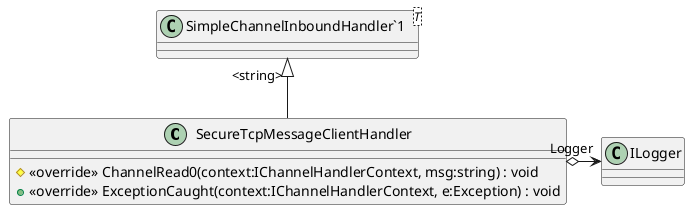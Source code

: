 @startuml
class SecureTcpMessageClientHandler {
    # <<override>> ChannelRead0(context:IChannelHandlerContext, msg:string) : void
    + <<override>> ExceptionCaught(context:IChannelHandlerContext, e:Exception) : void
}
class "SimpleChannelInboundHandler`1"<T> {
}
"SimpleChannelInboundHandler`1" "<string>" <|-- SecureTcpMessageClientHandler
SecureTcpMessageClientHandler o-> "Logger" ILogger
@enduml

